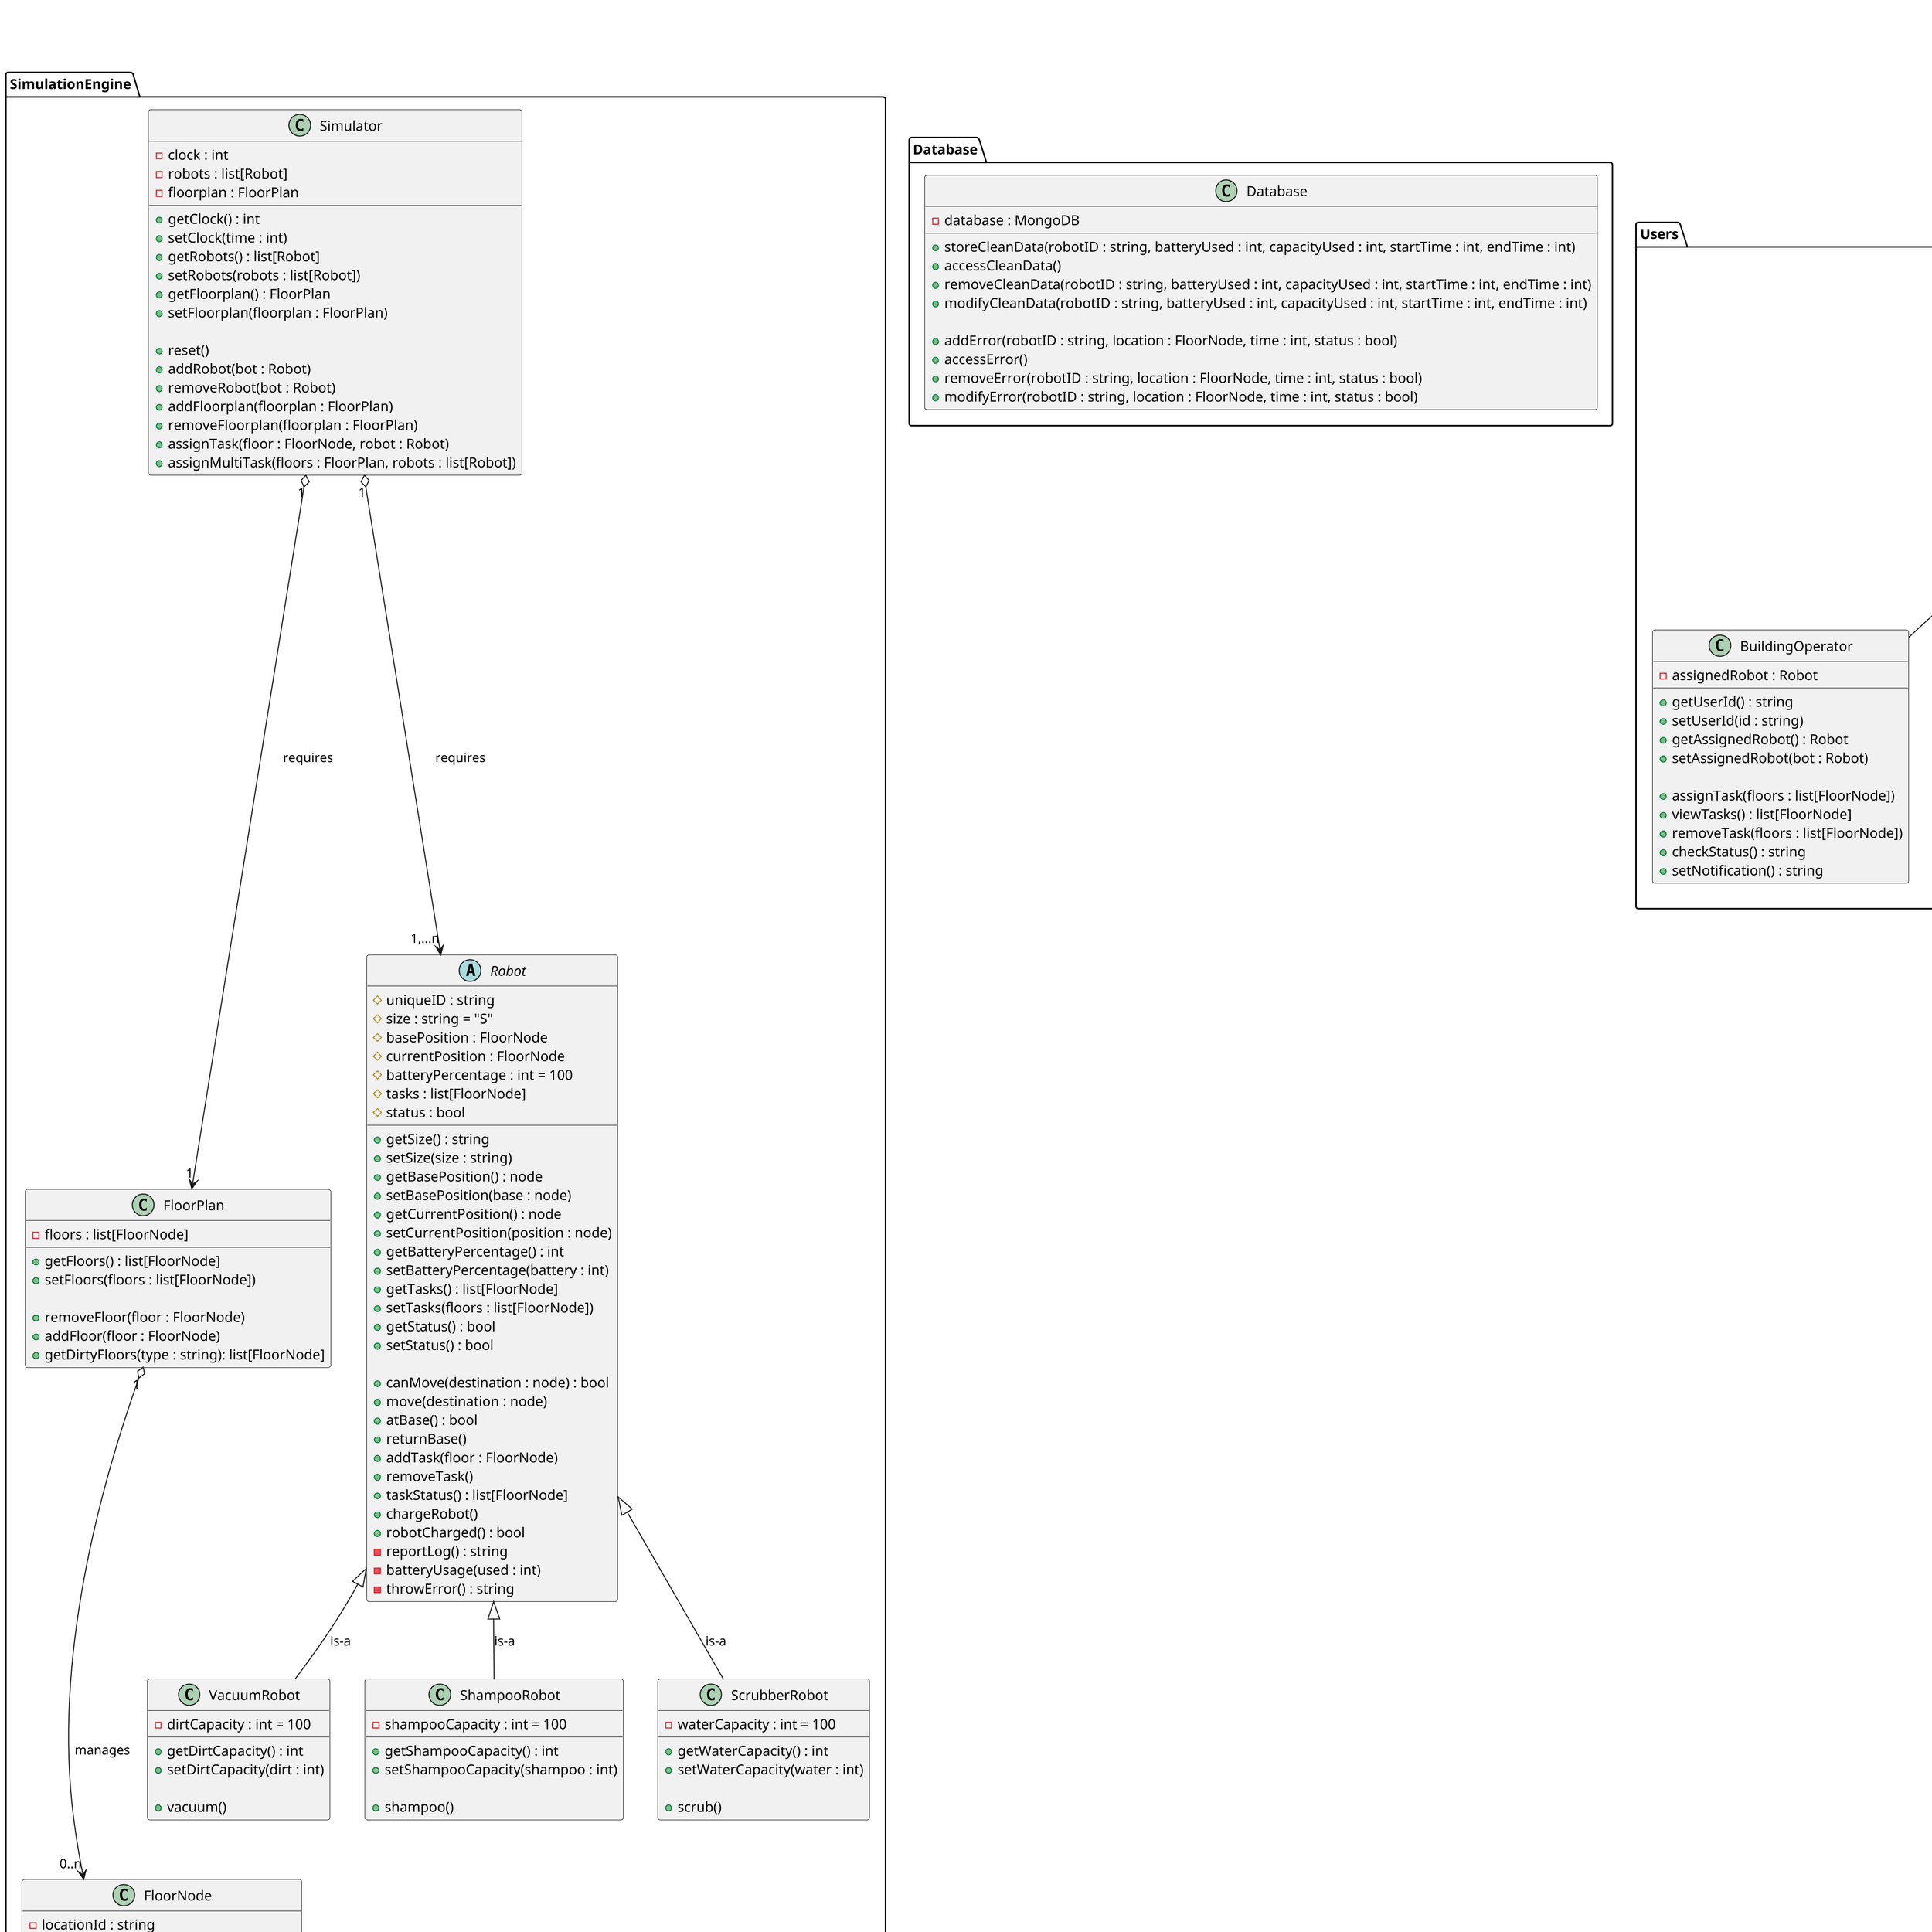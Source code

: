 @startuml ClassBasics
skinparam dpi 200
skinparam DefaultFontName Inconsolata

package SimulationEngine{
    class Simulator {
        - clock : int
        - robots : list[Robot]
        - floorplan : FloorPlan

        + getClock() : int
        + setClock(time : int)
        + getRobots() : list[Robot]
        + setRobots(robots : list[Robot])
        + getFloorplan() : FloorPlan
        + setFloorplan(floorplan : FloorPlan)

        + reset()
        + addRobot(bot : Robot)
        + removeRobot(bot : Robot)
        + addFloorplan(floorplan : FloorPlan)
        + removeFloorplan(floorplan : FloorPlan)
        + assignTask(floor : FloorNode, robot : Robot)
        + assignMultiTask(floors : FloorPlan, robots : list[Robot])
    }

    Simulator "1" o---> "1" FloorPlan : requires
    Simulator "1" o---> "1,...n" Robot : requires

    abstract Robot {
        # uniqueID : string
        # size : string = "S"
        # basePosition : FloorNode
        # currentPosition : FloorNode
        # batteryPercentage : int = 100
        # tasks : list[FloorNode]
        # status : bool

        + getSize() : string
        + setSize(size : string)
        + getBasePosition() : node
        + setBasePosition(base : node)
        + getCurrentPosition() : node
        + setCurrentPosition(position : node)
        + getBatteryPercentage() : int
        + setBatteryPercentage(battery : int)
        + getTasks() : list[FloorNode]
        + setTasks(floors : list[FloorNode])
        + getStatus() : bool
        + setStatus() : bool

        + canMove(destination : node) : bool
        + move(destination : node)
        + atBase() : bool
        + returnBase()
        + addTask(floor : FloorNode)
        + removeTask()
        + taskStatus() : list[FloorNode]
        + chargeRobot()
        + robotCharged() : bool
        - reportLog() : string
        - batteryUsage(used : int)
        - throwError() : string
    }

    class VacuumRobot {
        - dirtCapacity : int = 100

        + getDirtCapacity() : int
        + setDirtCapacity(dirt : int)

        + vacuum()
    }

    class ShampooRobot {
        - shampooCapacity : int = 100

        + getShampooCapacity() : int
        + setShampooCapacity(shampoo : int)

        + shampoo()
    }

    class ScrubberRobot {
        - waterCapacity : int = 100

        + getWaterCapacity() : int
        + setWaterCapacity(water : int)

        + scrub()
    }

    Robot <|-- VacuumRobot : is-a
    Robot <|-- ShampooRobot : is-a
    Robot <|-- ScrubberRobot : is-a

    class FloorNode {
        - locationId : string
        - connections : list[FloorNode]
        - nodeType : string = 'room'
        - type : string = 'carpet'
        - numRobots : int = 0
        - maxRobots : int = 5
        - dirtiness : int = 100
        - interactionLevel : int

        + getLocationId() : string
        + setLocationId(id : string)
        + getConnections() : list[FloorNode]
        + setConnections(nodes : list[FloorNode])
        + getType() : string
        + setType(type : string)
        + getNumRobots() : int
        + setNumRobots(numRobots : int)
        + getDirtiness() : int
        + setDirtiness(dirtyLevel : int)
        + getInteractionLevel() : int
        + setInteractionLevel(intLevel : int)

        - dirtSimulation()
        + addRobot(bot : Robot)
        + removeRobot(bot : Robot)
        + isClean() : bool
        + getClean(bot : Robot)
        
    }

    Class FloorPlan {
        - floors : list[FloorNode]

        + getFloors() : list[FloorNode]
        + setFloors(floors : list[FloorNode])

        + removeFloor(floor : FloorNode)
        + addFloor(floor : FloorNode)
        + getDirtyFloors(type : string): list[FloorNode]
    }

    FloorPlan "1" o---> "0..n" FloorNode : manages


}

package Database {
    class Database {
        - database : MongoDB

        + storeCleanData(robotID : string, batteryUsed : int, capacityUsed : int, startTime : int, endTime : int)
        + accessCleanData()
        + removeCleanData(robotID : string, batteryUsed : int, capacityUsed : int, startTime : int, endTime : int)
        + modifyCleanData(robotID : string, batteryUsed : int, capacityUsed : int, startTime : int, endTime : int)
        
        + addError(robotID : string, location : FloorNode, time : int, status : bool)
        + accessError()
        + removeError(robotID : string, location : FloorNode, time : int, status : bool)
        + modifyError(robotID : string, location : FloorNode, time : int, status : bool)
    }
}

package Users{
    abstract User {
        # userId : string
    }

    class BuildingOperator {
        - assignedRobot : Robot

        + getUserId() : string
        + setUserId(id : string)
        + getAssignedRobot() : Robot
        + setAssignedRobot(bot : Robot)

        + assignTask(floors : list[FloorNode])
        + viewTasks() : list[FloorNode]
        + removeTask(floors : list[FloorNode])
        + checkStatus() : string
        + setNotification() : string
    }

    class BuildingManager {
        - assignedRobots : list[Robot]

        + getUserId() : string
        + setUserId(id : string)
        + getAssignedRobots() : list[Robot]
        + setAssignedRobots(bots : list[Robot])

        + setFloorPlan(floorplan : FloorPlan)
        + assignTask(bots : list[Robot], floors : list[FloorNode])
        + viewTasks() : list[FloorNode]
        + removeTask(bots : list[Robot], floors : list[FloorNode])
        + checkStatus() : list[string]
        + setNotification(bots : list[Robot]) : list[string]
    }

    class FieldEngineer {
        - issues : list[string]

        + getUserId() : string
        + setUserId(id : string)
        + getIssues() : list[string]
        + setIssues(issues : list[string])

        + addIssue(issue : string)
        + errorStatus(bot : Robot) : string
        + troubleshoot(issue : string)        

    }

    class SeniorManager {

        + getUserId() : string
        + setUserId(id : string)

        + getCurrentRobotsUsed() : double
        + getCompletionRate() : double
        + getErrorRate() : double
        + getRobotsUsedOverTime() : double
        + getBatteryToRoomsCleaned(bot : Robots) : double
    }

    User <|-- BuildingOperator : is-a
    User <|-- BuildingManager : is-a
    User <|-- FieldEngineer : is-a
    User <|-- SeniorManager : is-a

}

package ManagementSystem {
    class FleetManager {
        - siumlator : Simulator
        - database : Database
        - currUser : User

        + getSimulator() : Simulator
        + setSimulator(sim : Simulator)
        + getDatabase() : Database
        + setDatabase(db : Database)

        + addRobots(bots : list[Robots])
        + removeRobots(bots : list[Robots])
        + updateFloorPlan(floorplan : FloorPlan)
        + assignTask(bot : Robot, tasks : list[Floors])
        + assignTasks(bots : list[Robots], tasks : list[Floors])
        + updateDatabase()
        + accessDatabase(dataType : string) : string
        + receiveData()
        + sendReport()
        + getCurrentRobotsUsed() : double
        + getCompletionRate() : double
        + getErrorRate() : double
        + getRobotsUsedOverTime() : double


        - retrieveRobotPerformanceData(performanceType : string)
        - checkUserType(user : string) : bool
        - throwError() : string
    }
}


@enduml